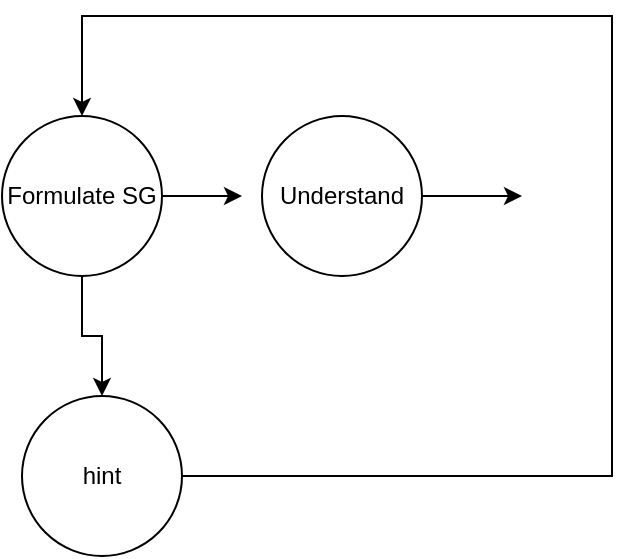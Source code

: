 <mxfile version="14.4.3" type="device"><diagram id="19EtvXXOMUaETXzWSAEX" name="Page-1"><mxGraphModel dx="1038" dy="548" grid="1" gridSize="10" guides="1" tooltips="1" connect="1" arrows="1" fold="1" page="1" pageScale="1" pageWidth="850" pageHeight="1100" math="0" shadow="0"><root><mxCell id="0"/><mxCell id="1" parent="0"/><mxCell id="eIz6K0w-01vmMXlcgizZ-6" style="edgeStyle=orthogonalEdgeStyle;rounded=0;orthogonalLoop=1;jettySize=auto;html=1;" edge="1" parent="1" source="eIz6K0w-01vmMXlcgizZ-1"><mxGeometry relative="1" as="geometry"><mxPoint x="280" y="210" as="targetPoint"/></mxGeometry></mxCell><mxCell id="eIz6K0w-01vmMXlcgizZ-7" style="edgeStyle=orthogonalEdgeStyle;rounded=0;orthogonalLoop=1;jettySize=auto;html=1;" edge="1" parent="1" source="eIz6K0w-01vmMXlcgizZ-1" target="eIz6K0w-01vmMXlcgizZ-4"><mxGeometry relative="1" as="geometry"/></mxCell><mxCell id="eIz6K0w-01vmMXlcgizZ-1" value="Formulate SG" style="ellipse;whiteSpace=wrap;html=1;aspect=fixed;" vertex="1" parent="1"><mxGeometry x="160" y="170" width="80" height="80" as="geometry"/></mxCell><mxCell id="eIz6K0w-01vmMXlcgizZ-3" style="edgeStyle=orthogonalEdgeStyle;rounded=0;orthogonalLoop=1;jettySize=auto;html=1;" edge="1" parent="1" source="eIz6K0w-01vmMXlcgizZ-2"><mxGeometry relative="1" as="geometry"><mxPoint x="420" y="210" as="targetPoint"/></mxGeometry></mxCell><mxCell id="eIz6K0w-01vmMXlcgizZ-2" value="Understand" style="ellipse;whiteSpace=wrap;html=1;aspect=fixed;" vertex="1" parent="1"><mxGeometry x="290" y="170" width="80" height="80" as="geometry"/></mxCell><mxCell id="eIz6K0w-01vmMXlcgizZ-5" style="edgeStyle=orthogonalEdgeStyle;rounded=0;orthogonalLoop=1;jettySize=auto;html=1;" edge="1" parent="1" source="eIz6K0w-01vmMXlcgizZ-4" target="eIz6K0w-01vmMXlcgizZ-1"><mxGeometry relative="1" as="geometry"><Array as="points"><mxPoint x="465" y="120"/><mxPoint x="200" y="120"/></Array></mxGeometry></mxCell><mxCell id="eIz6K0w-01vmMXlcgizZ-4" value="hint" style="ellipse;whiteSpace=wrap;html=1;aspect=fixed;" vertex="1" parent="1"><mxGeometry x="170" y="310" width="80" height="80" as="geometry"/></mxCell></root></mxGraphModel></diagram></mxfile>
